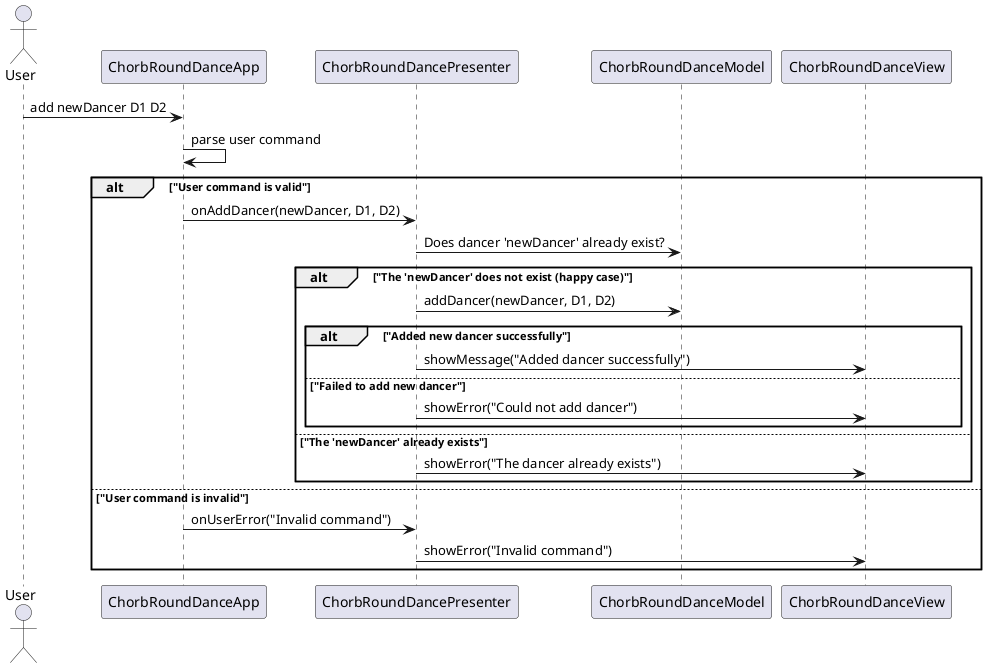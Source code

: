 @startuml

actor User
participant ChorbRoundDanceApp order 1
participant ChorbRoundDancePresenter order 2
participant ChorbRoundDanceModel order 3
participant ChorbRoundDanceView order 4

User->ChorbRoundDanceApp: add newDancer D1 D2

ChorbRoundDanceApp->ChorbRoundDanceApp: parse user command

alt "User command is valid"
    ChorbRoundDanceApp->ChorbRoundDancePresenter: onAddDancer(newDancer, D1, D2)
    ChorbRoundDancePresenter->ChorbRoundDanceModel: Does dancer 'newDancer' already exist?

    alt "The 'newDancer' does not exist (happy case)"
        ChorbRoundDancePresenter->ChorbRoundDanceModel: addDancer(newDancer, D1, D2)
        alt "Added new dancer successfully"
            ChorbRoundDancePresenter->ChorbRoundDanceView: showMessage("Added dancer successfully")
        else "Failed to add new dancer"
            ChorbRoundDancePresenter->ChorbRoundDanceView: showError("Could not add dancer")
        end
    else "The 'newDancer' already exists"
        ChorbRoundDancePresenter->ChorbRoundDanceView: showError("The dancer already exists")
    end
else "User command is invalid"
    ChorbRoundDanceApp->ChorbRoundDancePresenter: onUserError("Invalid command")
    ChorbRoundDancePresenter->ChorbRoundDanceView: showError("Invalid command")
end

@enduml
